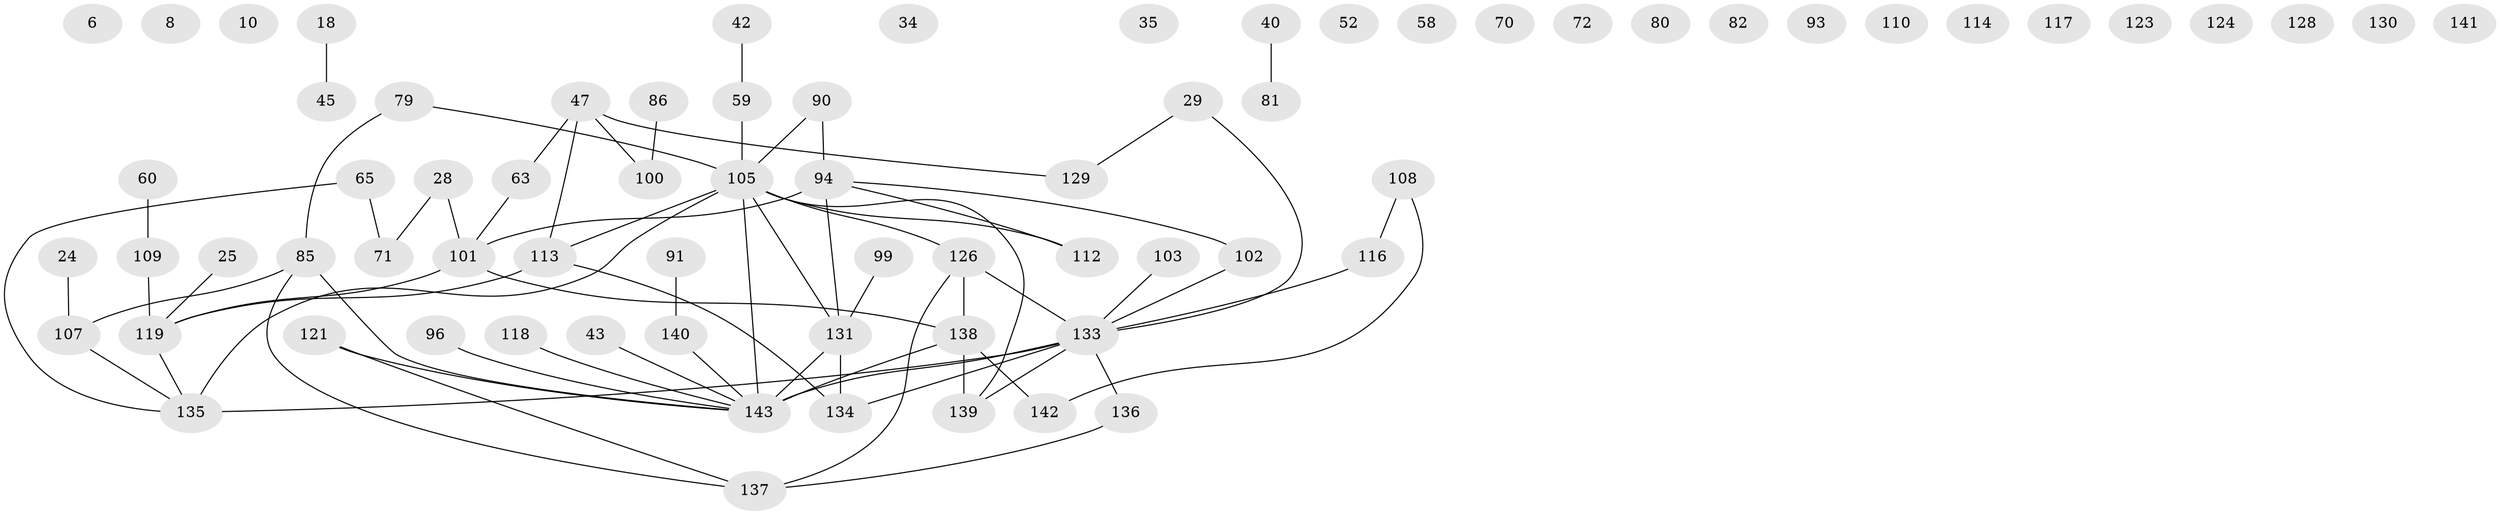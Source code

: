 // original degree distribution, {3: 0.16083916083916083, 4: 0.1048951048951049, 6: 0.013986013986013986, 0: 0.13986013986013987, 2: 0.3356643356643357, 7: 0.013986013986013986, 1: 0.16783216783216784, 5: 0.06293706293706294}
// Generated by graph-tools (version 1.1) at 2025/42/03/04/25 21:42:40]
// undirected, 71 vertices, 71 edges
graph export_dot {
graph [start="1"]
  node [color=gray90,style=filled];
  6;
  8;
  10;
  18;
  24;
  25;
  28;
  29;
  34;
  35;
  40;
  42;
  43;
  45;
  47 [super="+36"];
  52;
  58;
  59;
  60;
  63;
  65;
  70;
  71;
  72;
  79;
  80;
  81;
  82;
  85 [super="+26"];
  86;
  90 [super="+68+53"];
  91;
  93;
  94 [super="+62+92"];
  96;
  99;
  100;
  101 [super="+50"];
  102;
  103;
  105 [super="+23+83+78"];
  107 [super="+106"];
  108;
  109;
  110;
  112 [super="+54+61+97"];
  113 [super="+98"];
  114;
  116;
  117;
  118;
  119 [super="+115"];
  121;
  123;
  124;
  126 [super="+122"];
  128;
  129;
  130;
  131 [super="+95"];
  133 [super="+104+120"];
  134 [super="+21+57"];
  135 [super="+74+127"];
  136;
  137 [super="+19+14"];
  138 [super="+22+51+55+69"];
  139 [super="+125+77"];
  140;
  141;
  142;
  143 [super="+30+132+111"];
  18 -- 45;
  24 -- 107;
  25 -- 119;
  28 -- 71;
  28 -- 101;
  29 -- 129;
  29 -- 133;
  40 -- 81;
  42 -- 59;
  43 -- 143;
  47 -- 63;
  47 -- 100;
  47 -- 129;
  47 -- 113;
  59 -- 105;
  60 -- 109;
  63 -- 101;
  65 -- 71;
  65 -- 135;
  79 -- 85;
  79 -- 105;
  85 -- 107;
  85 -- 137;
  85 -- 143 [weight=2];
  86 -- 100;
  90 -- 105;
  90 -- 94;
  91 -- 140;
  94 -- 112;
  94 -- 131;
  94 -- 101;
  94 -- 102;
  96 -- 143;
  99 -- 131;
  101 -- 138 [weight=2];
  101 -- 119;
  102 -- 133;
  103 -- 133;
  105 -- 112;
  105 -- 143 [weight=3];
  105 -- 131 [weight=2];
  105 -- 135 [weight=2];
  105 -- 113 [weight=2];
  105 -- 126;
  105 -- 139;
  107 -- 135;
  108 -- 116;
  108 -- 142;
  109 -- 119;
  113 -- 134;
  113 -- 119;
  116 -- 133;
  118 -- 143 [weight=2];
  119 -- 135;
  121 -- 137;
  121 -- 143;
  126 -- 138 [weight=2];
  126 -- 137;
  126 -- 133;
  131 -- 134 [weight=2];
  131 -- 143 [weight=2];
  133 -- 139;
  133 -- 143 [weight=5];
  133 -- 135 [weight=2];
  133 -- 134 [weight=2];
  133 -- 136;
  136 -- 137;
  138 -- 143;
  138 -- 139;
  138 -- 142;
  140 -- 143;
}
